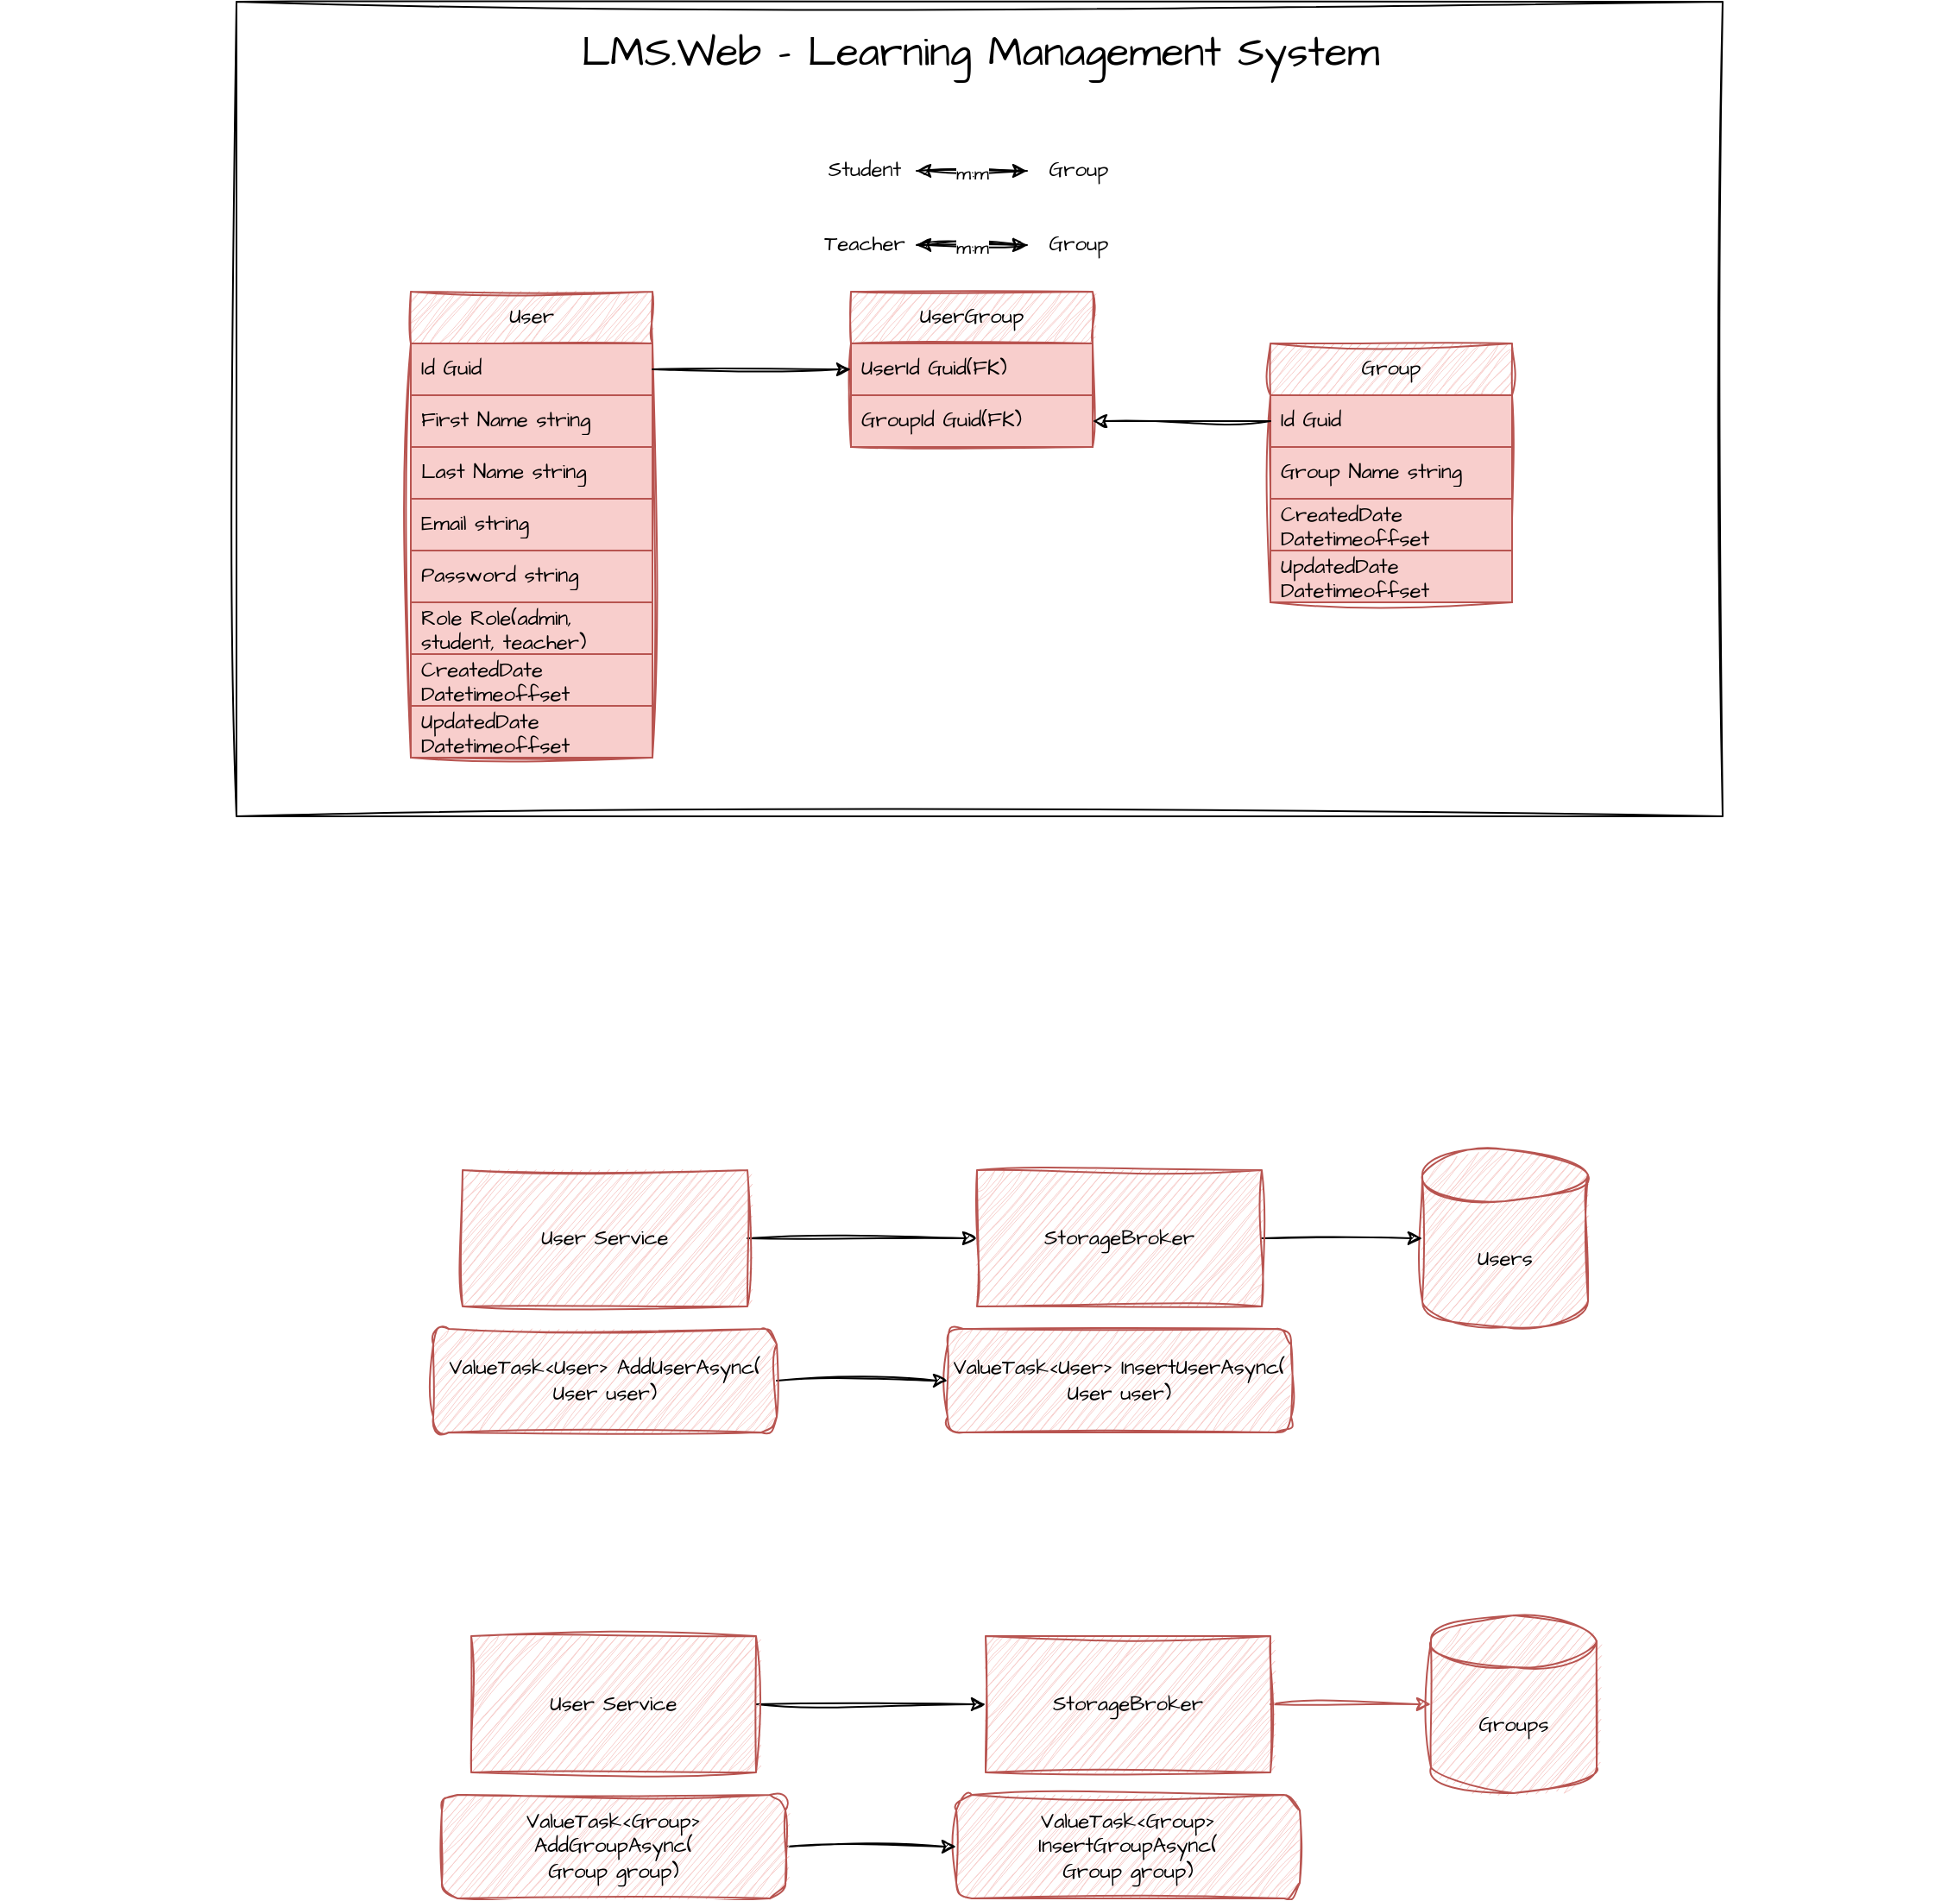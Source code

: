 <mxfile version="24.7.16">
  <diagram name="Page-1" id="NzhcsTbFFX72z6DJKy8v">
    <mxGraphModel dx="1718" dy="1784" grid="0" gridSize="10" guides="1" tooltips="1" connect="1" arrows="1" fold="1" page="0" pageScale="1" pageWidth="850" pageHeight="1100" math="0" shadow="0">
      <root>
        <mxCell id="0" />
        <mxCell id="1" parent="0" />
        <mxCell id="PWepbTCFuALaDU-6Ygkt-62" value="" style="rounded=0;whiteSpace=wrap;html=1;sketch=1;hachureGap=4;jiggle=2;curveFitting=1;fontFamily=Architects Daughter;fontSource=https%3A%2F%2Ffonts.googleapis.com%2Fcss%3Ffamily%3DArchitects%2BDaughter;" parent="1" vertex="1">
          <mxGeometry x="1310" y="-285" width="861" height="472" as="geometry" />
        </mxCell>
        <mxCell id="PWepbTCFuALaDU-6Ygkt-1" value="User" style="swimlane;fontStyle=0;childLayout=stackLayout;horizontal=1;startSize=30;horizontalStack=0;resizeParent=1;resizeParentMax=0;resizeLast=0;collapsible=1;marginBottom=0;whiteSpace=wrap;html=1;sketch=1;hachureGap=4;jiggle=2;curveFitting=1;fontFamily=Architects Daughter;fontSource=https%3A%2F%2Ffonts.googleapis.com%2Fcss%3Ffamily%3DArchitects%2BDaughter;fillColor=#f8cecc;strokeColor=#b85450;" parent="1" vertex="1">
          <mxGeometry x="1411" y="-117" width="140" height="270" as="geometry" />
        </mxCell>
        <mxCell id="PWepbTCFuALaDU-6Ygkt-2" value="Id Guid" style="text;strokeColor=#b85450;fillColor=#f8cecc;align=left;verticalAlign=middle;spacingLeft=4;spacingRight=4;overflow=hidden;points=[[0,0.5],[1,0.5]];portConstraint=eastwest;rotatable=0;whiteSpace=wrap;html=1;fontFamily=Architects Daughter;fontSource=https%3A%2F%2Ffonts.googleapis.com%2Fcss%3Ffamily%3DArchitects%2BDaughter;" parent="PWepbTCFuALaDU-6Ygkt-1" vertex="1">
          <mxGeometry y="30" width="140" height="30" as="geometry" />
        </mxCell>
        <mxCell id="PWepbTCFuALaDU-6Ygkt-3" value="First Name string" style="text;strokeColor=#b85450;fillColor=#f8cecc;align=left;verticalAlign=middle;spacingLeft=4;spacingRight=4;overflow=hidden;points=[[0,0.5],[1,0.5]];portConstraint=eastwest;rotatable=0;whiteSpace=wrap;html=1;fontFamily=Architects Daughter;fontSource=https%3A%2F%2Ffonts.googleapis.com%2Fcss%3Ffamily%3DArchitects%2BDaughter;" parent="PWepbTCFuALaDU-6Ygkt-1" vertex="1">
          <mxGeometry y="60" width="140" height="30" as="geometry" />
        </mxCell>
        <mxCell id="PWepbTCFuALaDU-6Ygkt-4" value="Last Name string" style="text;strokeColor=#b85450;fillColor=#f8cecc;align=left;verticalAlign=middle;spacingLeft=4;spacingRight=4;overflow=hidden;points=[[0,0.5],[1,0.5]];portConstraint=eastwest;rotatable=0;whiteSpace=wrap;html=1;fontFamily=Architects Daughter;fontSource=https%3A%2F%2Ffonts.googleapis.com%2Fcss%3Ffamily%3DArchitects%2BDaughter;" parent="PWepbTCFuALaDU-6Ygkt-1" vertex="1">
          <mxGeometry y="90" width="140" height="30" as="geometry" />
        </mxCell>
        <mxCell id="PWepbTCFuALaDU-6Ygkt-5" value="Email string" style="text;strokeColor=#b85450;fillColor=#f8cecc;align=left;verticalAlign=middle;spacingLeft=4;spacingRight=4;overflow=hidden;points=[[0,0.5],[1,0.5]];portConstraint=eastwest;rotatable=0;whiteSpace=wrap;html=1;fontFamily=Architects Daughter;fontSource=https%3A%2F%2Ffonts.googleapis.com%2Fcss%3Ffamily%3DArchitects%2BDaughter;" parent="PWepbTCFuALaDU-6Ygkt-1" vertex="1">
          <mxGeometry y="120" width="140" height="30" as="geometry" />
        </mxCell>
        <mxCell id="PWepbTCFuALaDU-6Ygkt-26" value="Password string" style="text;strokeColor=#b85450;fillColor=#f8cecc;align=left;verticalAlign=middle;spacingLeft=4;spacingRight=4;overflow=hidden;points=[[0,0.5],[1,0.5]];portConstraint=eastwest;rotatable=0;whiteSpace=wrap;html=1;fontFamily=Architects Daughter;fontSource=https%3A%2F%2Ffonts.googleapis.com%2Fcss%3Ffamily%3DArchitects%2BDaughter;" parent="PWepbTCFuALaDU-6Ygkt-1" vertex="1">
          <mxGeometry y="150" width="140" height="30" as="geometry" />
        </mxCell>
        <mxCell id="PWepbTCFuALaDU-6Ygkt-27" value="Role Role(admin, student, teacher)" style="text;strokeColor=#b85450;fillColor=#f8cecc;align=left;verticalAlign=middle;spacingLeft=4;spacingRight=4;overflow=hidden;points=[[0,0.5],[1,0.5]];portConstraint=eastwest;rotatable=0;whiteSpace=wrap;html=1;fontFamily=Architects Daughter;fontSource=https%3A%2F%2Ffonts.googleapis.com%2Fcss%3Ffamily%3DArchitects%2BDaughter;" parent="PWepbTCFuALaDU-6Ygkt-1" vertex="1">
          <mxGeometry y="180" width="140" height="30" as="geometry" />
        </mxCell>
        <mxCell id="PWepbTCFuALaDU-6Ygkt-60" value="CreatedDate Datetimeoffset" style="text;strokeColor=#b85450;fillColor=#f8cecc;align=left;verticalAlign=middle;spacingLeft=4;spacingRight=4;overflow=hidden;points=[[0,0.5],[1,0.5]];portConstraint=eastwest;rotatable=0;whiteSpace=wrap;html=1;fontFamily=Architects Daughter;fontSource=https%3A%2F%2Ffonts.googleapis.com%2Fcss%3Ffamily%3DArchitects%2BDaughter;" parent="PWepbTCFuALaDU-6Ygkt-1" vertex="1">
          <mxGeometry y="210" width="140" height="30" as="geometry" />
        </mxCell>
        <mxCell id="PWepbTCFuALaDU-6Ygkt-61" value="UpdatedDate Datetimeoffset" style="text;strokeColor=#b85450;fillColor=#f8cecc;align=left;verticalAlign=middle;spacingLeft=4;spacingRight=4;overflow=hidden;points=[[0,0.5],[1,0.5]];portConstraint=eastwest;rotatable=0;whiteSpace=wrap;html=1;fontFamily=Architects Daughter;fontSource=https%3A%2F%2Ffonts.googleapis.com%2Fcss%3Ffamily%3DArchitects%2BDaughter;" parent="PWepbTCFuALaDU-6Ygkt-1" vertex="1">
          <mxGeometry y="240" width="140" height="30" as="geometry" />
        </mxCell>
        <mxCell id="PWepbTCFuALaDU-6Ygkt-28" value="Group" style="swimlane;fontStyle=0;childLayout=stackLayout;horizontal=1;startSize=30;horizontalStack=0;resizeParent=1;resizeParentMax=0;resizeLast=0;collapsible=1;marginBottom=0;whiteSpace=wrap;html=1;sketch=1;hachureGap=4;jiggle=2;curveFitting=1;fontFamily=Architects Daughter;fontSource=https%3A%2F%2Ffonts.googleapis.com%2Fcss%3Ffamily%3DArchitects%2BDaughter;fillColor=#f8cecc;strokeColor=#b85450;" parent="1" vertex="1">
          <mxGeometry x="1909" y="-87" width="140" height="150" as="geometry" />
        </mxCell>
        <mxCell id="PWepbTCFuALaDU-6Ygkt-29" value="Id Guid" style="text;strokeColor=#b85450;fillColor=#f8cecc;align=left;verticalAlign=middle;spacingLeft=4;spacingRight=4;overflow=hidden;points=[[0,0.5],[1,0.5]];portConstraint=eastwest;rotatable=0;whiteSpace=wrap;html=1;fontFamily=Architects Daughter;fontSource=https%3A%2F%2Ffonts.googleapis.com%2Fcss%3Ffamily%3DArchitects%2BDaughter;" parent="PWepbTCFuALaDU-6Ygkt-28" vertex="1">
          <mxGeometry y="30" width="140" height="30" as="geometry" />
        </mxCell>
        <mxCell id="PWepbTCFuALaDU-6Ygkt-30" value="Group Name string" style="text;strokeColor=#b85450;fillColor=#f8cecc;align=left;verticalAlign=middle;spacingLeft=4;spacingRight=4;overflow=hidden;points=[[0,0.5],[1,0.5]];portConstraint=eastwest;rotatable=0;whiteSpace=wrap;html=1;fontFamily=Architects Daughter;fontSource=https%3A%2F%2Ffonts.googleapis.com%2Fcss%3Ffamily%3DArchitects%2BDaughter;" parent="PWepbTCFuALaDU-6Ygkt-28" vertex="1">
          <mxGeometry y="60" width="140" height="30" as="geometry" />
        </mxCell>
        <mxCell id="PWepbTCFuALaDU-6Ygkt-57" value="CreatedDate Datetimeoffset" style="text;strokeColor=#b85450;fillColor=#f8cecc;align=left;verticalAlign=middle;spacingLeft=4;spacingRight=4;overflow=hidden;points=[[0,0.5],[1,0.5]];portConstraint=eastwest;rotatable=0;whiteSpace=wrap;html=1;fontFamily=Architects Daughter;fontSource=https%3A%2F%2Ffonts.googleapis.com%2Fcss%3Ffamily%3DArchitects%2BDaughter;" parent="PWepbTCFuALaDU-6Ygkt-28" vertex="1">
          <mxGeometry y="90" width="140" height="30" as="geometry" />
        </mxCell>
        <mxCell id="PWepbTCFuALaDU-6Ygkt-58" value="UpdatedDate Datetimeoffset" style="text;strokeColor=#b85450;fillColor=#f8cecc;align=left;verticalAlign=middle;spacingLeft=4;spacingRight=4;overflow=hidden;points=[[0,0.5],[1,0.5]];portConstraint=eastwest;rotatable=0;whiteSpace=wrap;html=1;fontFamily=Architects Daughter;fontSource=https%3A%2F%2Ffonts.googleapis.com%2Fcss%3Ffamily%3DArchitects%2BDaughter;" parent="PWepbTCFuALaDU-6Ygkt-28" vertex="1">
          <mxGeometry y="120" width="140" height="30" as="geometry" />
        </mxCell>
        <mxCell id="PWepbTCFuALaDU-6Ygkt-39" style="edgeStyle=orthogonalEdgeStyle;rounded=0;sketch=1;hachureGap=4;jiggle=2;curveFitting=1;orthogonalLoop=1;jettySize=auto;html=1;fontFamily=Architects Daughter;fontSource=https%3A%2F%2Ffonts.googleapis.com%2Fcss%3Ffamily%3DArchitects%2BDaughter;" parent="1" source="PWepbTCFuALaDU-6Ygkt-37" target="PWepbTCFuALaDU-6Ygkt-38" edge="1">
          <mxGeometry relative="1" as="geometry" />
        </mxCell>
        <mxCell id="PWepbTCFuALaDU-6Ygkt-37" value="Student" style="text;html=1;align=center;verticalAlign=middle;whiteSpace=wrap;rounded=0;fontFamily=Architects Daughter;fontSource=https%3A%2F%2Ffonts.googleapis.com%2Fcss%3Ffamily%3DArchitects%2BDaughter;" parent="1" vertex="1">
          <mxGeometry x="1644" y="-202" width="60" height="30" as="geometry" />
        </mxCell>
        <mxCell id="PWepbTCFuALaDU-6Ygkt-40" style="edgeStyle=orthogonalEdgeStyle;rounded=0;sketch=1;hachureGap=4;jiggle=2;curveFitting=1;orthogonalLoop=1;jettySize=auto;html=1;fontFamily=Architects Daughter;fontSource=https%3A%2F%2Ffonts.googleapis.com%2Fcss%3Ffamily%3DArchitects%2BDaughter;" parent="1" source="PWepbTCFuALaDU-6Ygkt-38" target="PWepbTCFuALaDU-6Ygkt-37" edge="1">
          <mxGeometry relative="1" as="geometry" />
        </mxCell>
        <mxCell id="PWepbTCFuALaDU-6Ygkt-41" value="m:m" style="edgeLabel;html=1;align=center;verticalAlign=middle;resizable=0;points=[];sketch=1;hachureGap=4;jiggle=2;curveFitting=1;fontFamily=Architects Daughter;fontSource=https%3A%2F%2Ffonts.googleapis.com%2Fcss%3Ffamily%3DArchitects%2BDaughter;" parent="PWepbTCFuALaDU-6Ygkt-40" vertex="1" connectable="0">
          <mxGeometry x="0.003" y="1" relative="1" as="geometry">
            <mxPoint as="offset" />
          </mxGeometry>
        </mxCell>
        <mxCell id="PWepbTCFuALaDU-6Ygkt-38" value="Group" style="text;html=1;align=center;verticalAlign=middle;whiteSpace=wrap;rounded=0;fontFamily=Architects Daughter;fontSource=https%3A%2F%2Ffonts.googleapis.com%2Fcss%3Ffamily%3DArchitects%2BDaughter;" parent="1" vertex="1">
          <mxGeometry x="1768" y="-202" width="60" height="30" as="geometry" />
        </mxCell>
        <mxCell id="PWepbTCFuALaDU-6Ygkt-42" style="edgeStyle=orthogonalEdgeStyle;rounded=0;sketch=1;hachureGap=4;jiggle=2;curveFitting=1;orthogonalLoop=1;jettySize=auto;html=1;fontFamily=Architects Daughter;fontSource=https%3A%2F%2Ffonts.googleapis.com%2Fcss%3Ffamily%3DArchitects%2BDaughter;" parent="1" source="PWepbTCFuALaDU-6Ygkt-43" target="PWepbTCFuALaDU-6Ygkt-46" edge="1">
          <mxGeometry relative="1" as="geometry" />
        </mxCell>
        <mxCell id="PWepbTCFuALaDU-6Ygkt-43" value="Teacher" style="text;html=1;align=center;verticalAlign=middle;whiteSpace=wrap;rounded=0;fontFamily=Architects Daughter;fontSource=https%3A%2F%2Ffonts.googleapis.com%2Fcss%3Ffamily%3DArchitects%2BDaughter;" parent="1" vertex="1">
          <mxGeometry x="1644" y="-159" width="60" height="30" as="geometry" />
        </mxCell>
        <mxCell id="PWepbTCFuALaDU-6Ygkt-44" style="edgeStyle=orthogonalEdgeStyle;rounded=0;sketch=1;hachureGap=4;jiggle=2;curveFitting=1;orthogonalLoop=1;jettySize=auto;html=1;fontFamily=Architects Daughter;fontSource=https%3A%2F%2Ffonts.googleapis.com%2Fcss%3Ffamily%3DArchitects%2BDaughter;" parent="1" source="PWepbTCFuALaDU-6Ygkt-46" target="PWepbTCFuALaDU-6Ygkt-43" edge="1">
          <mxGeometry relative="1" as="geometry" />
        </mxCell>
        <mxCell id="PWepbTCFuALaDU-6Ygkt-45" value="m:m" style="edgeLabel;html=1;align=center;verticalAlign=middle;resizable=0;points=[];sketch=1;hachureGap=4;jiggle=2;curveFitting=1;fontFamily=Architects Daughter;fontSource=https%3A%2F%2Ffonts.googleapis.com%2Fcss%3Ffamily%3DArchitects%2BDaughter;" parent="PWepbTCFuALaDU-6Ygkt-44" vertex="1" connectable="0">
          <mxGeometry x="0.003" y="1" relative="1" as="geometry">
            <mxPoint as="offset" />
          </mxGeometry>
        </mxCell>
        <mxCell id="PWepbTCFuALaDU-6Ygkt-46" value="Group" style="text;html=1;align=center;verticalAlign=middle;whiteSpace=wrap;rounded=0;fontFamily=Architects Daughter;fontSource=https%3A%2F%2Ffonts.googleapis.com%2Fcss%3Ffamily%3DArchitects%2BDaughter;" parent="1" vertex="1">
          <mxGeometry x="1768" y="-159" width="60" height="30" as="geometry" />
        </mxCell>
        <mxCell id="PWepbTCFuALaDU-6Ygkt-48" value="UserGroup" style="swimlane;fontStyle=0;childLayout=stackLayout;horizontal=1;startSize=30;horizontalStack=0;resizeParent=1;resizeParentMax=0;resizeLast=0;collapsible=1;marginBottom=0;whiteSpace=wrap;html=1;sketch=1;hachureGap=4;jiggle=2;curveFitting=1;fontFamily=Architects Daughter;fontSource=https%3A%2F%2Ffonts.googleapis.com%2Fcss%3Ffamily%3DArchitects%2BDaughter;fillColor=#f8cecc;strokeColor=#b85450;" parent="1" vertex="1">
          <mxGeometry x="1666" y="-117" width="140" height="90" as="geometry" />
        </mxCell>
        <mxCell id="PWepbTCFuALaDU-6Ygkt-49" value="UserId Guid(FK)" style="text;strokeColor=#b85450;fillColor=#f8cecc;align=left;verticalAlign=middle;spacingLeft=4;spacingRight=4;overflow=hidden;points=[[0,0.5],[1,0.5]];portConstraint=eastwest;rotatable=0;whiteSpace=wrap;html=1;fontFamily=Architects Daughter;fontSource=https%3A%2F%2Ffonts.googleapis.com%2Fcss%3Ffamily%3DArchitects%2BDaughter;" parent="PWepbTCFuALaDU-6Ygkt-48" vertex="1">
          <mxGeometry y="30" width="140" height="30" as="geometry" />
        </mxCell>
        <mxCell id="PWepbTCFuALaDU-6Ygkt-50" value="GroupId Guid(FK)" style="text;strokeColor=#b85450;fillColor=#f8cecc;align=left;verticalAlign=middle;spacingLeft=4;spacingRight=4;overflow=hidden;points=[[0,0.5],[1,0.5]];portConstraint=eastwest;rotatable=0;whiteSpace=wrap;html=1;fontFamily=Architects Daughter;fontSource=https%3A%2F%2Ffonts.googleapis.com%2Fcss%3Ffamily%3DArchitects%2BDaughter;" parent="PWepbTCFuALaDU-6Ygkt-48" vertex="1">
          <mxGeometry y="60" width="140" height="30" as="geometry" />
        </mxCell>
        <mxCell id="PWepbTCFuALaDU-6Ygkt-55" style="edgeStyle=orthogonalEdgeStyle;rounded=0;sketch=1;hachureGap=4;jiggle=2;curveFitting=1;orthogonalLoop=1;jettySize=auto;html=1;fontFamily=Architects Daughter;fontSource=https%3A%2F%2Ffonts.googleapis.com%2Fcss%3Ffamily%3DArchitects%2BDaughter;" parent="1" source="PWepbTCFuALaDU-6Ygkt-2" target="PWepbTCFuALaDU-6Ygkt-49" edge="1">
          <mxGeometry relative="1" as="geometry" />
        </mxCell>
        <mxCell id="PWepbTCFuALaDU-6Ygkt-56" style="edgeStyle=orthogonalEdgeStyle;rounded=0;sketch=1;hachureGap=4;jiggle=2;curveFitting=1;orthogonalLoop=1;jettySize=auto;html=1;entryX=1;entryY=0.5;entryDx=0;entryDy=0;fontFamily=Architects Daughter;fontSource=https%3A%2F%2Ffonts.googleapis.com%2Fcss%3Ffamily%3DArchitects%2BDaughter;" parent="1" source="PWepbTCFuALaDU-6Ygkt-29" target="PWepbTCFuALaDU-6Ygkt-50" edge="1">
          <mxGeometry relative="1" as="geometry" />
        </mxCell>
        <mxCell id="PWepbTCFuALaDU-6Ygkt-63" value="&lt;font style=&quot;font-size: 24px;&quot;&gt;LMS.Web - Learning Management System&lt;/font&gt;" style="text;html=1;align=center;verticalAlign=middle;whiteSpace=wrap;rounded=0;fontFamily=Architects Daughter;fontSource=https%3A%2F%2Ffonts.googleapis.com%2Fcss%3Ffamily%3DArchitects%2BDaughter;" parent="1" vertex="1">
          <mxGeometry x="1173.5" y="-270" width="1134" height="30" as="geometry" />
        </mxCell>
        <mxCell id="PWepbTCFuALaDU-6Ygkt-66" value="Users" style="shape=cylinder3;whiteSpace=wrap;html=1;boundedLbl=1;backgroundOutline=1;size=15;sketch=1;hachureGap=4;jiggle=2;curveFitting=1;fontFamily=Architects Daughter;fontSource=https%3A%2F%2Ffonts.googleapis.com%2Fcss%3Ffamily%3DArchitects%2BDaughter;fillColor=#f8cecc;strokeColor=#b85450;" parent="1" vertex="1">
          <mxGeometry x="1997" y="380" width="96" height="103" as="geometry" />
        </mxCell>
        <mxCell id="PWepbTCFuALaDU-6Ygkt-71" style="edgeStyle=orthogonalEdgeStyle;rounded=0;sketch=1;hachureGap=4;jiggle=2;curveFitting=1;orthogonalLoop=1;jettySize=auto;html=1;fontFamily=Architects Daughter;fontSource=https%3A%2F%2Ffonts.googleapis.com%2Fcss%3Ffamily%3DArchitects%2BDaughter;" parent="1" source="PWepbTCFuALaDU-6Ygkt-69" target="PWepbTCFuALaDU-6Ygkt-66" edge="1">
          <mxGeometry relative="1" as="geometry" />
        </mxCell>
        <mxCell id="PWepbTCFuALaDU-6Ygkt-69" value="StorageBroker" style="rounded=0;whiteSpace=wrap;html=1;sketch=1;hachureGap=4;jiggle=2;curveFitting=1;fontFamily=Architects Daughter;fontSource=https%3A%2F%2Ffonts.googleapis.com%2Fcss%3Ffamily%3DArchitects%2BDaughter;fillColor=#f8cecc;strokeColor=#b85450;" parent="1" vertex="1">
          <mxGeometry x="1739" y="392" width="165" height="79" as="geometry" />
        </mxCell>
        <mxCell id="PWepbTCFuALaDU-6Ygkt-70" value="ValueTask&amp;lt;User&amp;gt; InsertUserAsync(&lt;div&gt;User user)&lt;/div&gt;" style="rounded=1;whiteSpace=wrap;html=1;sketch=1;hachureGap=4;jiggle=2;curveFitting=1;fontFamily=Architects Daughter;fontSource=https%3A%2F%2Ffonts.googleapis.com%2Fcss%3Ffamily%3DArchitects%2BDaughter;fillColor=#f8cecc;strokeColor=#b85450;" parent="1" vertex="1">
          <mxGeometry x="1722" y="484" width="199" height="60" as="geometry" />
        </mxCell>
        <mxCell id="PWepbTCFuALaDU-6Ygkt-74" style="edgeStyle=orthogonalEdgeStyle;rounded=0;sketch=1;hachureGap=4;jiggle=2;curveFitting=1;orthogonalLoop=1;jettySize=auto;html=1;fontFamily=Architects Daughter;fontSource=https%3A%2F%2Ffonts.googleapis.com%2Fcss%3Ffamily%3DArchitects%2BDaughter;" parent="1" source="PWepbTCFuALaDU-6Ygkt-72" target="PWepbTCFuALaDU-6Ygkt-69" edge="1">
          <mxGeometry relative="1" as="geometry" />
        </mxCell>
        <mxCell id="PWepbTCFuALaDU-6Ygkt-72" value="User Service" style="rounded=0;whiteSpace=wrap;html=1;sketch=1;hachureGap=4;jiggle=2;curveFitting=1;fontFamily=Architects Daughter;fontSource=https%3A%2F%2Ffonts.googleapis.com%2Fcss%3Ffamily%3DArchitects%2BDaughter;fillColor=#f8cecc;strokeColor=#b85450;" parent="1" vertex="1">
          <mxGeometry x="1441" y="392" width="165" height="79" as="geometry" />
        </mxCell>
        <mxCell id="PWepbTCFuALaDU-6Ygkt-75" style="edgeStyle=orthogonalEdgeStyle;rounded=0;sketch=1;hachureGap=4;jiggle=2;curveFitting=1;orthogonalLoop=1;jettySize=auto;html=1;fontFamily=Architects Daughter;fontSource=https%3A%2F%2Ffonts.googleapis.com%2Fcss%3Ffamily%3DArchitects%2BDaughter;" parent="1" source="PWepbTCFuALaDU-6Ygkt-73" target="PWepbTCFuALaDU-6Ygkt-70" edge="1">
          <mxGeometry relative="1" as="geometry" />
        </mxCell>
        <mxCell id="PWepbTCFuALaDU-6Ygkt-73" value="ValueTask&amp;lt;User&amp;gt; AddUserAsync(&lt;div&gt;User user)&lt;/div&gt;" style="rounded=1;whiteSpace=wrap;html=1;sketch=1;hachureGap=4;jiggle=2;curveFitting=1;fontFamily=Architects Daughter;fontSource=https%3A%2F%2Ffonts.googleapis.com%2Fcss%3Ffamily%3DArchitects%2BDaughter;fillColor=#f8cecc;strokeColor=#b85450;" parent="1" vertex="1">
          <mxGeometry x="1424" y="484" width="199" height="60" as="geometry" />
        </mxCell>
        <mxCell id="PWepbTCFuALaDU-6Ygkt-78" value="Groups" style="shape=cylinder3;whiteSpace=wrap;html=1;boundedLbl=1;backgroundOutline=1;size=15;sketch=1;hachureGap=4;jiggle=2;curveFitting=1;fontFamily=Architects Daughter;fontSource=https%3A%2F%2Ffonts.googleapis.com%2Fcss%3Ffamily%3DArchitects%2BDaughter;fillColor=#f8cecc;strokeColor=#b85450;" parent="1" vertex="1">
          <mxGeometry x="2002" y="650" width="96" height="103" as="geometry" />
        </mxCell>
        <mxCell id="PWepbTCFuALaDU-6Ygkt-79" style="edgeStyle=orthogonalEdgeStyle;rounded=0;sketch=1;hachureGap=4;jiggle=2;curveFitting=1;orthogonalLoop=1;jettySize=auto;html=1;fontFamily=Architects Daughter;fontSource=https%3A%2F%2Ffonts.googleapis.com%2Fcss%3Ffamily%3DArchitects%2BDaughter;fillColor=#f8cecc;strokeColor=#b85450;" parent="1" source="PWepbTCFuALaDU-6Ygkt-80" target="PWepbTCFuALaDU-6Ygkt-78" edge="1">
          <mxGeometry relative="1" as="geometry" />
        </mxCell>
        <mxCell id="PWepbTCFuALaDU-6Ygkt-80" value="StorageBroker" style="rounded=0;whiteSpace=wrap;html=1;sketch=1;hachureGap=4;jiggle=2;curveFitting=1;fontFamily=Architects Daughter;fontSource=https%3A%2F%2Ffonts.googleapis.com%2Fcss%3Ffamily%3DArchitects%2BDaughter;fillColor=#f8cecc;strokeColor=#b85450;" parent="1" vertex="1">
          <mxGeometry x="1744" y="662" width="165" height="79" as="geometry" />
        </mxCell>
        <mxCell id="PWepbTCFuALaDU-6Ygkt-81" value="ValueTask&amp;lt;Group&amp;gt; InsertGroupAsync(&lt;br&gt;&lt;div&gt;&lt;span style=&quot;background-color: initial;&quot;&gt;Group g&lt;/span&gt;roup)&lt;/div&gt;" style="rounded=1;whiteSpace=wrap;html=1;sketch=1;hachureGap=4;jiggle=2;curveFitting=1;fontFamily=Architects Daughter;fontSource=https%3A%2F%2Ffonts.googleapis.com%2Fcss%3Ffamily%3DArchitects%2BDaughter;fillColor=#f8cecc;strokeColor=#b85450;" parent="1" vertex="1">
          <mxGeometry x="1727" y="754" width="199" height="60" as="geometry" />
        </mxCell>
        <mxCell id="PWepbTCFuALaDU-6Ygkt-82" style="edgeStyle=orthogonalEdgeStyle;rounded=0;sketch=1;hachureGap=4;jiggle=2;curveFitting=1;orthogonalLoop=1;jettySize=auto;html=1;fontFamily=Architects Daughter;fontSource=https%3A%2F%2Ffonts.googleapis.com%2Fcss%3Ffamily%3DArchitects%2BDaughter;" parent="1" source="PWepbTCFuALaDU-6Ygkt-83" target="PWepbTCFuALaDU-6Ygkt-80" edge="1">
          <mxGeometry relative="1" as="geometry" />
        </mxCell>
        <mxCell id="PWepbTCFuALaDU-6Ygkt-83" value="User Service" style="rounded=0;whiteSpace=wrap;html=1;sketch=1;hachureGap=4;jiggle=2;curveFitting=1;fontFamily=Architects Daughter;fontSource=https%3A%2F%2Ffonts.googleapis.com%2Fcss%3Ffamily%3DArchitects%2BDaughter;fillColor=#f8cecc;strokeColor=#b85450;" parent="1" vertex="1">
          <mxGeometry x="1446" y="662" width="165" height="79" as="geometry" />
        </mxCell>
        <mxCell id="PWepbTCFuALaDU-6Ygkt-84" style="edgeStyle=orthogonalEdgeStyle;rounded=0;sketch=1;hachureGap=4;jiggle=2;curveFitting=1;orthogonalLoop=1;jettySize=auto;html=1;fontFamily=Architects Daughter;fontSource=https%3A%2F%2Ffonts.googleapis.com%2Fcss%3Ffamily%3DArchitects%2BDaughter;" parent="1" source="PWepbTCFuALaDU-6Ygkt-85" target="PWepbTCFuALaDU-6Ygkt-81" edge="1">
          <mxGeometry relative="1" as="geometry" />
        </mxCell>
        <mxCell id="PWepbTCFuALaDU-6Ygkt-85" value="ValueTask&amp;lt;Group&amp;gt; AddGroupAsync(&lt;br&gt;&lt;div&gt;&lt;span style=&quot;background-color: initial;&quot;&gt;Group g&lt;/span&gt;roup)&lt;/div&gt;" style="rounded=1;whiteSpace=wrap;html=1;sketch=1;hachureGap=4;jiggle=2;curveFitting=1;fontFamily=Architects Daughter;fontSource=https%3A%2F%2Ffonts.googleapis.com%2Fcss%3Ffamily%3DArchitects%2BDaughter;fillColor=#f8cecc;strokeColor=#b85450;" parent="1" vertex="1">
          <mxGeometry x="1429" y="754" width="199" height="60" as="geometry" />
        </mxCell>
      </root>
    </mxGraphModel>
  </diagram>
</mxfile>
